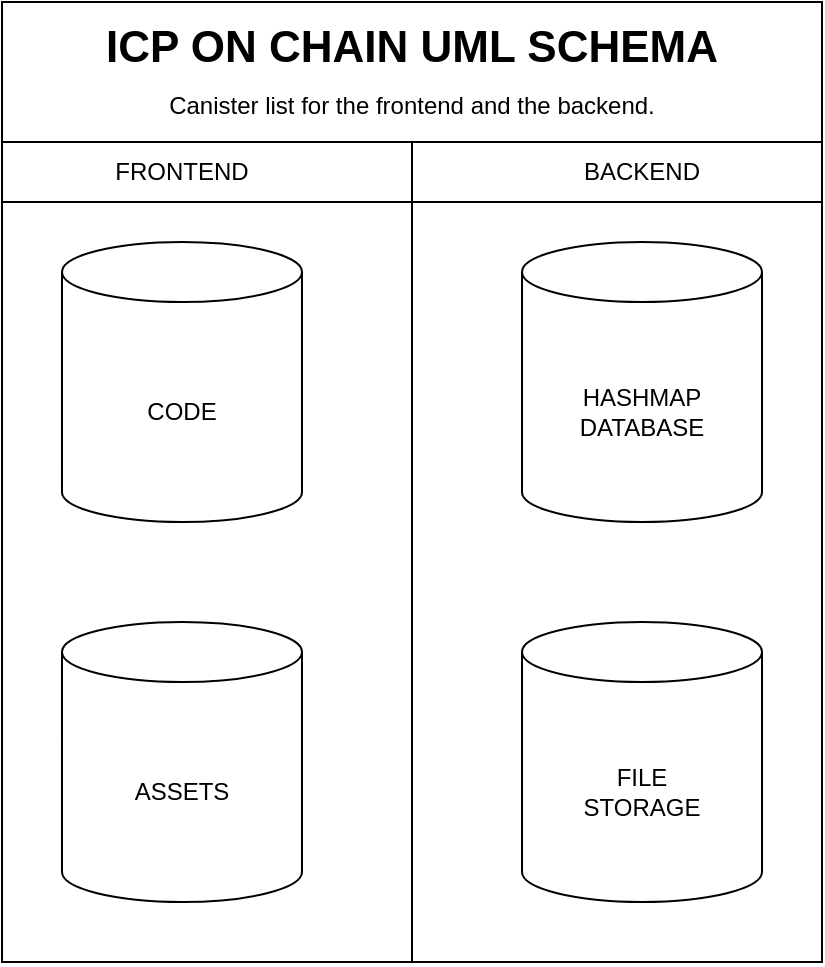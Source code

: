 <mxfile version="18.1.2" type="github">
  <diagram id="55co5RUvgZGQ32LennhQ" name="Page-1">
    <mxGraphModel dx="1038" dy="560" grid="1" gridSize="10" guides="1" tooltips="1" connect="1" arrows="1" fold="1" page="1" pageScale="1" pageWidth="827" pageHeight="1169" math="0" shadow="0">
      <root>
        <mxCell id="0" />
        <mxCell id="1" parent="0" />
        <mxCell id="GzrXEMnkMh97mQSUw474-11" value="" style="rounded=0;whiteSpace=wrap;html=1;" vertex="1" parent="1">
          <mxGeometry x="40" width="410" height="480" as="geometry" />
        </mxCell>
        <mxCell id="GzrXEMnkMh97mQSUw474-1" value="" style="shape=cylinder3;whiteSpace=wrap;html=1;boundedLbl=1;backgroundOutline=1;size=15;" vertex="1" parent="1">
          <mxGeometry x="70" y="120" width="120" height="140" as="geometry" />
        </mxCell>
        <mxCell id="GzrXEMnkMh97mQSUw474-3" value="CODE" style="text;html=1;strokeColor=none;fillColor=none;align=center;verticalAlign=middle;whiteSpace=wrap;rounded=0;" vertex="1" parent="1">
          <mxGeometry x="100" y="190" width="60" height="30" as="geometry" />
        </mxCell>
        <mxCell id="GzrXEMnkMh97mQSUw474-4" value="" style="shape=cylinder3;whiteSpace=wrap;html=1;boundedLbl=1;backgroundOutline=1;size=15;" vertex="1" parent="1">
          <mxGeometry x="300" y="120" width="120" height="140" as="geometry" />
        </mxCell>
        <mxCell id="GzrXEMnkMh97mQSUw474-5" value="HASHMAP&lt;br&gt;DATABASE" style="text;html=1;strokeColor=none;fillColor=none;align=center;verticalAlign=middle;whiteSpace=wrap;rounded=0;" vertex="1" parent="1">
          <mxGeometry x="330" y="190" width="60" height="30" as="geometry" />
        </mxCell>
        <mxCell id="GzrXEMnkMh97mQSUw474-6" value="" style="shape=cylinder3;whiteSpace=wrap;html=1;boundedLbl=1;backgroundOutline=1;size=15;" vertex="1" parent="1">
          <mxGeometry x="300" y="310" width="120" height="140" as="geometry" />
        </mxCell>
        <mxCell id="GzrXEMnkMh97mQSUw474-7" value="FILE&lt;br&gt;STORAGE" style="text;html=1;strokeColor=none;fillColor=none;align=center;verticalAlign=middle;whiteSpace=wrap;rounded=0;" vertex="1" parent="1">
          <mxGeometry x="330" y="380" width="60" height="30" as="geometry" />
        </mxCell>
        <mxCell id="GzrXEMnkMh97mQSUw474-8" value="" style="shape=cylinder3;whiteSpace=wrap;html=1;boundedLbl=1;backgroundOutline=1;size=15;" vertex="1" parent="1">
          <mxGeometry x="70" y="310" width="120" height="140" as="geometry" />
        </mxCell>
        <mxCell id="GzrXEMnkMh97mQSUw474-9" value="ASSETS" style="text;html=1;strokeColor=none;fillColor=none;align=center;verticalAlign=middle;whiteSpace=wrap;rounded=0;" vertex="1" parent="1">
          <mxGeometry x="100" y="380" width="60" height="30" as="geometry" />
        </mxCell>
        <mxCell id="GzrXEMnkMh97mQSUw474-12" value="" style="rounded=0;whiteSpace=wrap;html=1;" vertex="1" parent="1">
          <mxGeometry x="40" y="70" width="410" height="30" as="geometry" />
        </mxCell>
        <mxCell id="GzrXEMnkMh97mQSUw474-13" value="" style="endArrow=none;html=1;rounded=0;entryX=0.5;entryY=1;entryDx=0;entryDy=0;exitX=0.5;exitY=0;exitDx=0;exitDy=0;" edge="1" parent="1" source="GzrXEMnkMh97mQSUw474-12" target="GzrXEMnkMh97mQSUw474-11">
          <mxGeometry width="50" height="50" relative="1" as="geometry">
            <mxPoint x="210" y="300" as="sourcePoint" />
            <mxPoint x="260" y="250" as="targetPoint" />
          </mxGeometry>
        </mxCell>
        <mxCell id="GzrXEMnkMh97mQSUw474-14" value="FRONTEND" style="text;html=1;strokeColor=none;fillColor=none;align=center;verticalAlign=middle;whiteSpace=wrap;rounded=0;" vertex="1" parent="1">
          <mxGeometry x="100" y="70" width="60" height="30" as="geometry" />
        </mxCell>
        <mxCell id="GzrXEMnkMh97mQSUw474-15" value="BACKEND" style="text;html=1;strokeColor=none;fillColor=none;align=center;verticalAlign=middle;whiteSpace=wrap;rounded=0;" vertex="1" parent="1">
          <mxGeometry x="330" y="70" width="60" height="30" as="geometry" />
        </mxCell>
        <mxCell id="GzrXEMnkMh97mQSUw474-16" value="&lt;h1 style=&quot;font-size: 22px; line-height: 0.7;&quot;&gt;ICP ON CHAIN UML SCHEMA&lt;/h1&gt;&lt;p&gt;Canister list for the frontend and the backend.&lt;/p&gt;" style="text;html=1;strokeColor=none;fillColor=none;spacing=5;spacingTop=-20;whiteSpace=wrap;overflow=hidden;rounded=0;align=center;" vertex="1" parent="1">
          <mxGeometry x="40" y="10" width="410" height="60" as="geometry" />
        </mxCell>
      </root>
    </mxGraphModel>
  </diagram>
</mxfile>
